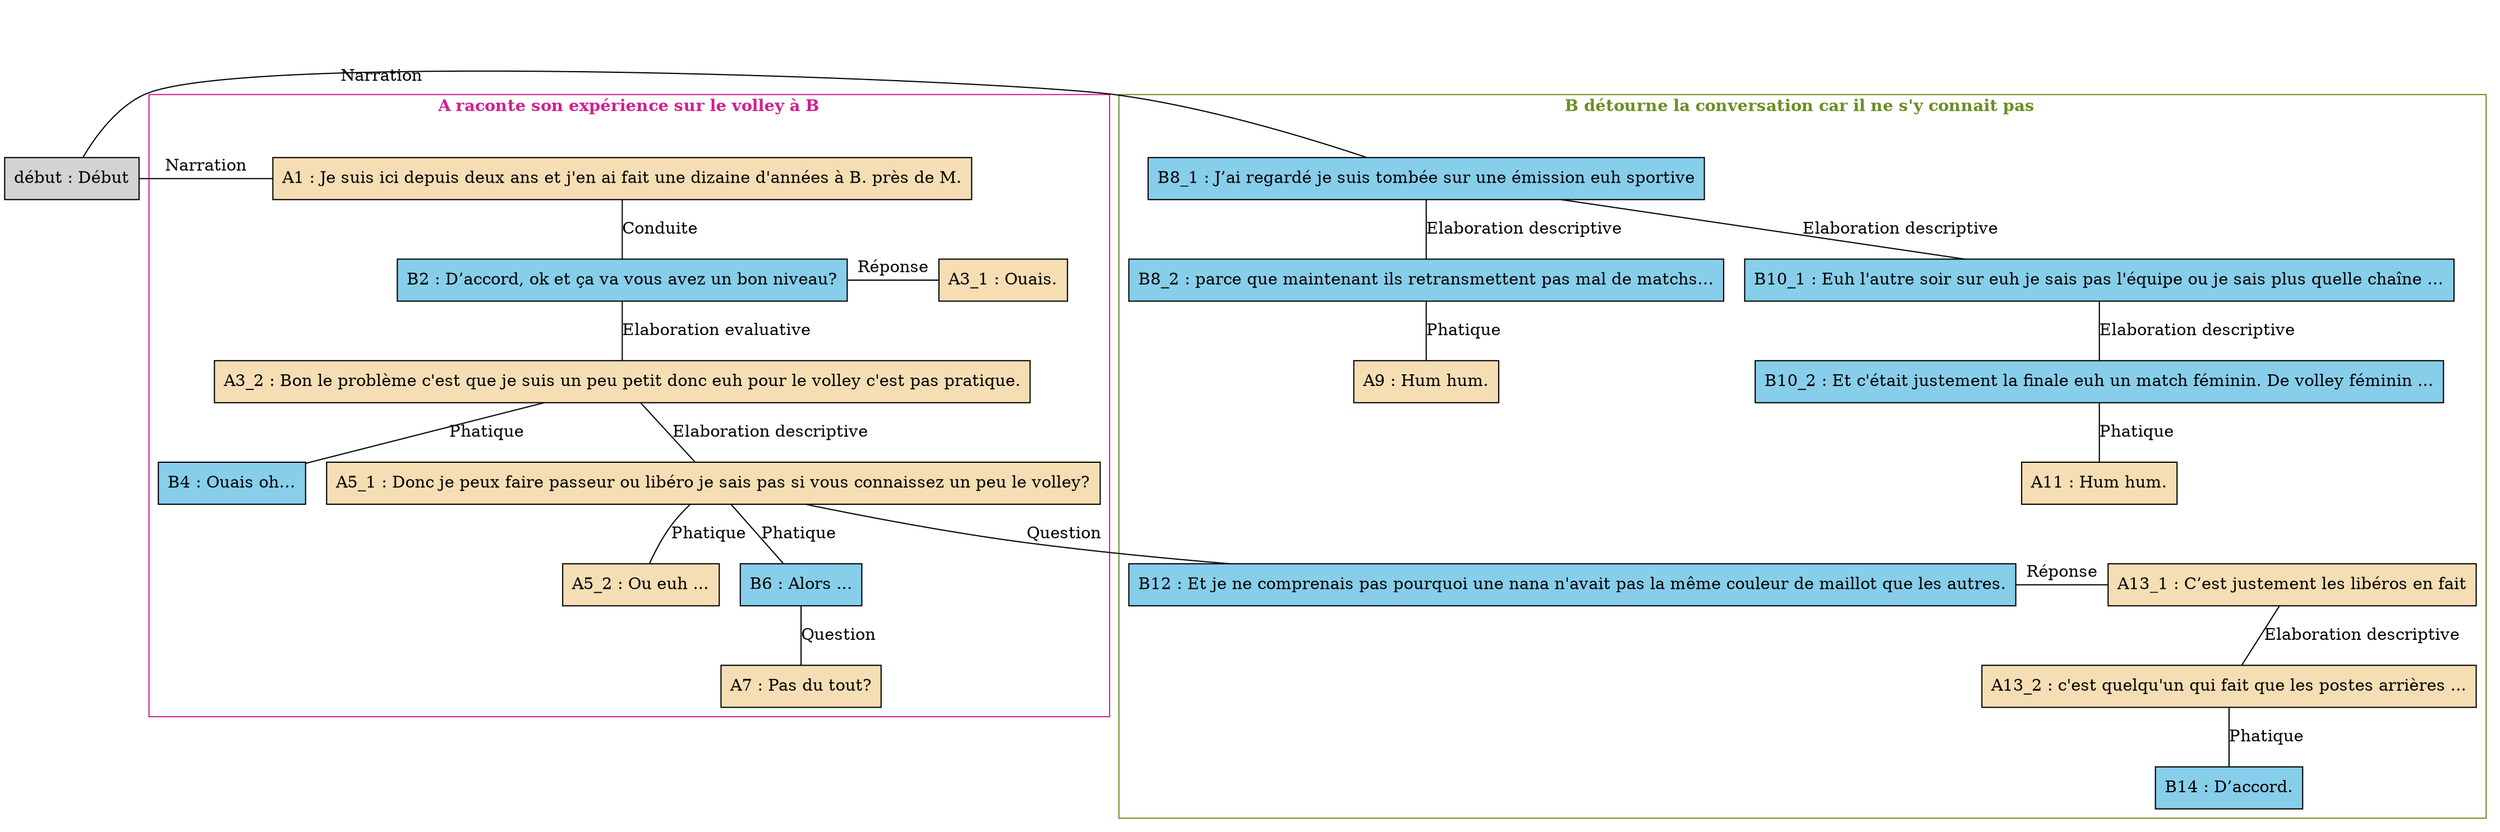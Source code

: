 digraph "Volley_-_E15" {
	node [shape=box style=filled]
	newrank=true
	zero [style=invis]
	"début" [label="début : Début"]
	A1 [label="A1 : Je suis ici depuis deux ans et j'en ai fait une dizaine d'années à B. près de M." fillcolor=wheat]
	B2 [label="B2 : D’accord, ok et ça va vous avez un bon niveau?" fillcolor=skyblue]
	A3_1 [label="A3_1 : Ouais." fillcolor=wheat]
	A3_2 [label="A3_2 : Bon le problème c'est que je suis un peu petit donc euh pour le volley c'est pas pratique." fillcolor=wheat]
	B4 [label="B4 : Ouais oh…" fillcolor=skyblue]
	A5_1 [label="A5_1 : Donc je peux faire passeur ou libéro je sais pas si vous connaissez un peu le volley?" fillcolor=wheat]
	A5_2 [label="A5_2 : Ou euh ..." fillcolor=wheat]
	B6 [label="B6 : Alors ..." fillcolor=skyblue]
	A7 [label="A7 : Pas du tout?" fillcolor=wheat]
	B8_1 [label="B8_1 : J’ai regardé je suis tombée sur une émission euh sportive" fillcolor=skyblue]
	B8_2 [label="B8_2 : parce que maintenant ils retransmettent pas mal de matchs…" fillcolor=skyblue]
	A9 [label="A9 : Hum hum." fillcolor=wheat]
	B10_1 [label="B10_1 : Euh l'autre soir sur euh je sais pas l'équipe ou je sais plus quelle chaîne …" fillcolor=skyblue]
	B10_2 [label="B10_2 : Et c'était justement la finale euh un match féminin. De volley féminin ..." fillcolor=skyblue]
	A11 [label="A11 : Hum hum." fillcolor=wheat]
	B12 [label="B12 : Et je ne comprenais pas pourquoi une nana n'avait pas la même couleur de maillot que les autres." fillcolor=skyblue]
	A13_1 [label="A13_1 : C’est justement les libéros en fait" fillcolor=wheat]
	A13_2 [label="A13_2 : c'est quelqu'un qui fait que les postes arrières ..." fillcolor=wheat]
	B14 [label="B14 : D’accord." fillcolor=skyblue]
	zero -> "début" [label="" style=invis]
	zero -> A1 [style=invis weight=1]
	"début" -> A1 [label=Narration constraint=false dir=none]
	A1 -> B2 [label=Conduite dir=none weight=2]
	A1 -> A3_1 [style=invis weight=1]
	B2 -> A3_1 [label="Réponse" constraint=false dir=none]
	B2 -> A3_2 [label="Elaboration evaluative" dir=none weight=2]
	A3_2 -> B4 [label=Phatique dir=none weight=2]
	A5_1 -> A5_2 [label=Phatique dir=none weight=2]
	A5_1 -> B6 [label=Phatique dir=none weight=2]
	B6 -> A7 [label=Question dir=none weight=2]
	B8_2 -> A9 [label=Phatique dir=none weight=2]
	B10_2 -> A11 [label=Phatique dir=none weight=2]
	A5_1 -> A13_1 [style=invis weight=1]
	B12 -> A13_1 [label="Réponse" constraint=false dir=none]
	A13_2 -> B14 [label=Phatique dir=none weight=2]
	A13_1 -> A13_2 [label="Elaboration descriptive" dir=none weight=2]
	B10_1 -> B10_2 [label="Elaboration descriptive" dir=none weight=2]
	zero -> B8_1 [style=invis weight=1]
	"début" -> B8_1 [label=Narration constraint=false dir=none]
	B8_1 -> B8_2 [label="Elaboration descriptive" dir=none weight=2]
	A3_2 -> A5_1 [label="Elaboration descriptive" dir=none weight=2]
	B8_1 -> B10_1 [label="Elaboration descriptive" dir=none weight=2]
	A5_1 -> B12 [label=Question dir=none weight=2]
	subgraph cluster_0 {
		label=<<B>A raconte son expérience sur le volley à B</B>>
		color=violetred
		fontcolor=violetred
		A1
		B2
		A3_1
		A3_2
		B4
		A5_1
		A5_2
		B6
		A7
	}
	subgraph cluster_1 {
		label=<<B>B détourne la conversation car il ne s'y connait pas </B>>
		color=olivedrab
		fontcolor=olivedrab
		B8_1
		B8_2
		A9
		B10_1
		B10_2
		A11
		B12
		A13_1
		A13_2
		B14
	}
}
